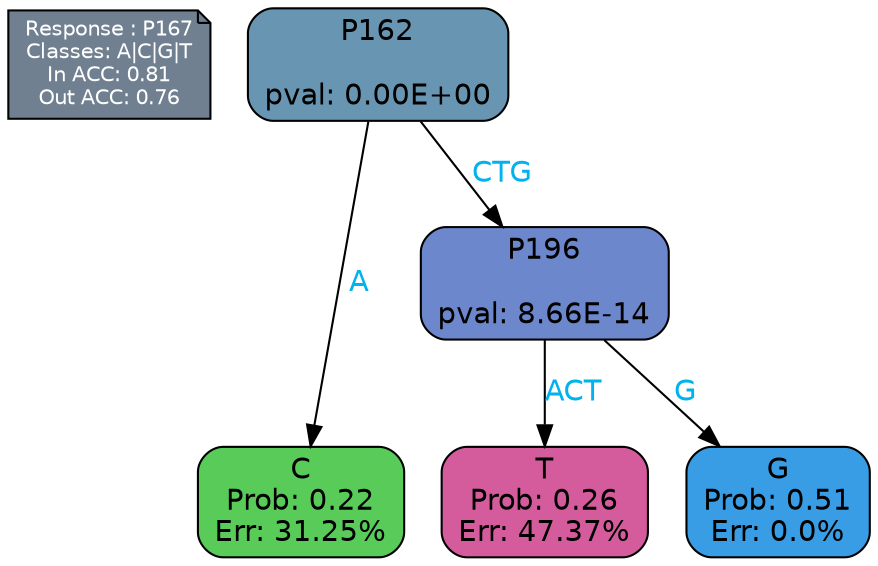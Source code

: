 digraph Tree {
node [shape=box, style="filled, rounded", color="black", fontname=helvetica] ;
graph [ranksep=equally, splines=polylines, bgcolor=transparent, dpi=600] ;
edge [fontname=helvetica] ;
LEGEND [label="Response : P167
Classes: A|C|G|T
In ACC: 0.81
Out ACC: 0.76
",shape=note,align=left,style=filled,fillcolor="slategray",fontcolor="white",fontsize=10];1 [label="P162

pval: 0.00E+00", fillcolor="#6896b2"] ;
2 [label="C
Prob: 0.22
Err: 31.25%", fillcolor="#58cb59"] ;
3 [label="P196

pval: 8.66E-14", fillcolor="#6d87cc"] ;
4 [label="T
Prob: 0.26
Err: 47.37%", fillcolor="#d45c9c"] ;
5 [label="G
Prob: 0.51
Err: 0.0%", fillcolor="#399de5"] ;
1 -> 2 [label="A",fontcolor=deepskyblue2] ;
1 -> 3 [label="CTG",fontcolor=deepskyblue2] ;
3 -> 4 [label="ACT",fontcolor=deepskyblue2] ;
3 -> 5 [label="G",fontcolor=deepskyblue2] ;
{rank = same; 2;4;5;}{rank = same; LEGEND;1;}}